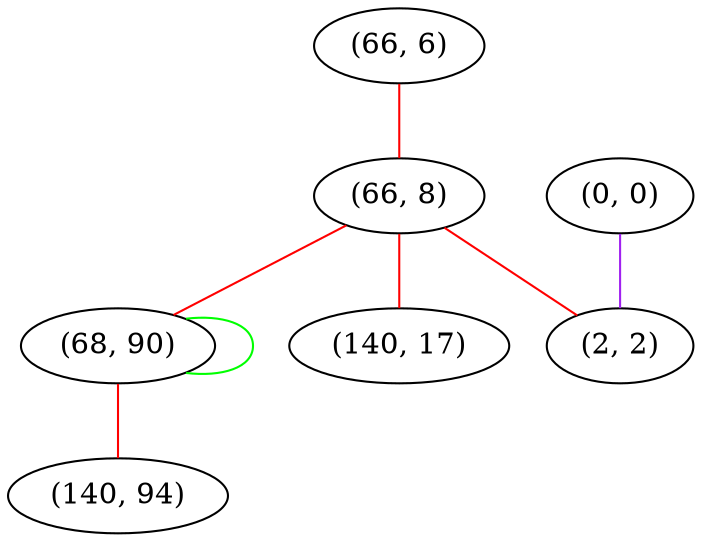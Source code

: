 graph "" {
"(66, 6)";
"(66, 8)";
"(68, 90)";
"(0, 0)";
"(140, 17)";
"(140, 94)";
"(2, 2)";
"(66, 6)" -- "(66, 8)"  [color=red, key=0, weight=1];
"(66, 8)" -- "(68, 90)"  [color=red, key=0, weight=1];
"(66, 8)" -- "(140, 17)"  [color=red, key=0, weight=1];
"(66, 8)" -- "(2, 2)"  [color=red, key=0, weight=1];
"(68, 90)" -- "(140, 94)"  [color=red, key=0, weight=1];
"(68, 90)" -- "(68, 90)"  [color=green, key=0, weight=2];
"(0, 0)" -- "(2, 2)"  [color=purple, key=0, weight=4];
}
